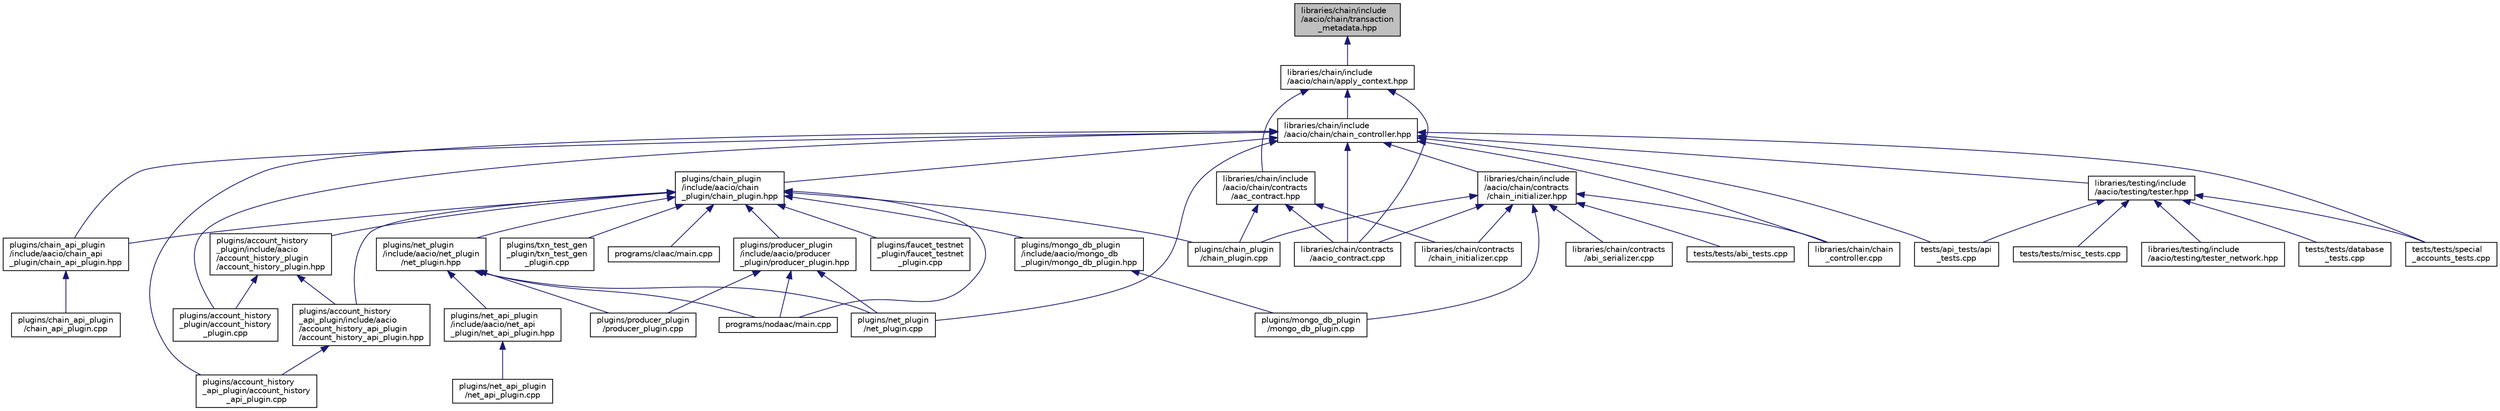 digraph "libraries/chain/include/aacio/chain/transaction_metadata.hpp"
{
  edge [fontname="Helvetica",fontsize="10",labelfontname="Helvetica",labelfontsize="10"];
  node [fontname="Helvetica",fontsize="10",shape=record];
  Node146 [label="libraries/chain/include\l/aacio/chain/transaction\l_metadata.hpp",height=0.2,width=0.4,color="black", fillcolor="grey75", style="filled", fontcolor="black"];
  Node146 -> Node147 [dir="back",color="midnightblue",fontsize="10",style="solid"];
  Node147 [label="libraries/chain/include\l/aacio/chain/apply_context.hpp",height=0.2,width=0.4,color="black", fillcolor="white", style="filled",URL="$apply__context_8hpp.html"];
  Node147 -> Node148 [dir="back",color="midnightblue",fontsize="10",style="solid"];
  Node148 [label="libraries/chain/contracts\l/aacio_contract.cpp",height=0.2,width=0.4,color="black", fillcolor="white", style="filled",URL="$aacio__contract_8cpp.html"];
  Node147 -> Node149 [dir="back",color="midnightblue",fontsize="10",style="solid"];
  Node149 [label="libraries/chain/include\l/aacio/chain/chain_controller.hpp",height=0.2,width=0.4,color="black", fillcolor="white", style="filled",URL="$chain__controller_8hpp.html"];
  Node149 -> Node150 [dir="back",color="midnightblue",fontsize="10",style="solid"];
  Node150 [label="libraries/chain/chain\l_controller.cpp",height=0.2,width=0.4,color="black", fillcolor="white", style="filled",URL="$chain__controller_8cpp.html"];
  Node149 -> Node148 [dir="back",color="midnightblue",fontsize="10",style="solid"];
  Node149 -> Node151 [dir="back",color="midnightblue",fontsize="10",style="solid"];
  Node151 [label="libraries/chain/include\l/aacio/chain/contracts\l/chain_initializer.hpp",height=0.2,width=0.4,color="black", fillcolor="white", style="filled",URL="$chain__initializer_8hpp.html"];
  Node151 -> Node150 [dir="back",color="midnightblue",fontsize="10",style="solid"];
  Node151 -> Node148 [dir="back",color="midnightblue",fontsize="10",style="solid"];
  Node151 -> Node152 [dir="back",color="midnightblue",fontsize="10",style="solid"];
  Node152 [label="libraries/chain/contracts\l/abi_serializer.cpp",height=0.2,width=0.4,color="black", fillcolor="white", style="filled",URL="$abi__serializer_8cpp.html"];
  Node151 -> Node153 [dir="back",color="midnightblue",fontsize="10",style="solid"];
  Node153 [label="libraries/chain/contracts\l/chain_initializer.cpp",height=0.2,width=0.4,color="black", fillcolor="white", style="filled",URL="$chain__initializer_8cpp.html"];
  Node151 -> Node154 [dir="back",color="midnightblue",fontsize="10",style="solid"];
  Node154 [label="plugins/chain_plugin\l/chain_plugin.cpp",height=0.2,width=0.4,color="black", fillcolor="white", style="filled",URL="$chain__plugin_8cpp.html"];
  Node151 -> Node155 [dir="back",color="midnightblue",fontsize="10",style="solid"];
  Node155 [label="plugins/mongo_db_plugin\l/mongo_db_plugin.cpp",height=0.2,width=0.4,color="black", fillcolor="white", style="filled",URL="$mongo__db__plugin_8cpp.html"];
  Node151 -> Node156 [dir="back",color="midnightblue",fontsize="10",style="solid"];
  Node156 [label="tests/tests/abi_tests.cpp",height=0.2,width=0.4,color="black", fillcolor="white", style="filled",URL="$abi__tests_8cpp.html"];
  Node149 -> Node157 [dir="back",color="midnightblue",fontsize="10",style="solid"];
  Node157 [label="libraries/testing/include\l/aacio/testing/tester.hpp",height=0.2,width=0.4,color="black", fillcolor="white", style="filled",URL="$tester_8hpp_source.html"];
  Node157 -> Node158 [dir="back",color="midnightblue",fontsize="10",style="solid"];
  Node158 [label="libraries/testing/include\l/aacio/testing/tester_network.hpp",height=0.2,width=0.4,color="black", fillcolor="white", style="filled",URL="$tester__network_8hpp_source.html"];
  Node157 -> Node159 [dir="back",color="midnightblue",fontsize="10",style="solid"];
  Node159 [label="tests/api_tests/api\l_tests.cpp",height=0.2,width=0.4,color="black", fillcolor="white", style="filled",URL="$api__tests_8cpp.html"];
  Node157 -> Node160 [dir="back",color="midnightblue",fontsize="10",style="solid"];
  Node160 [label="tests/tests/database\l_tests.cpp",height=0.2,width=0.4,color="black", fillcolor="white", style="filled",URL="$database__tests_8cpp.html"];
  Node157 -> Node161 [dir="back",color="midnightblue",fontsize="10",style="solid"];
  Node161 [label="tests/tests/misc_tests.cpp",height=0.2,width=0.4,color="black", fillcolor="white", style="filled",URL="$misc__tests_8cpp.html"];
  Node157 -> Node162 [dir="back",color="midnightblue",fontsize="10",style="solid"];
  Node162 [label="tests/tests/special\l_accounts_tests.cpp",height=0.2,width=0.4,color="black", fillcolor="white", style="filled",URL="$special__accounts__tests_8cpp.html"];
  Node149 -> Node163 [dir="back",color="midnightblue",fontsize="10",style="solid"];
  Node163 [label="plugins/account_history\l_api_plugin/account_history\l_api_plugin.cpp",height=0.2,width=0.4,color="black", fillcolor="white", style="filled",URL="$account__history__api__plugin_8cpp.html"];
  Node149 -> Node164 [dir="back",color="midnightblue",fontsize="10",style="solid"];
  Node164 [label="plugins/account_history\l_plugin/account_history\l_plugin.cpp",height=0.2,width=0.4,color="black", fillcolor="white", style="filled",URL="$account__history__plugin_8cpp.html"];
  Node149 -> Node165 [dir="back",color="midnightblue",fontsize="10",style="solid"];
  Node165 [label="plugins/chain_api_plugin\l/include/aacio/chain_api\l_plugin/chain_api_plugin.hpp",height=0.2,width=0.4,color="black", fillcolor="white", style="filled",URL="$chain__api__plugin_8hpp.html"];
  Node165 -> Node166 [dir="back",color="midnightblue",fontsize="10",style="solid"];
  Node166 [label="plugins/chain_api_plugin\l/chain_api_plugin.cpp",height=0.2,width=0.4,color="black", fillcolor="white", style="filled",URL="$chain__api__plugin_8cpp.html"];
  Node149 -> Node167 [dir="back",color="midnightblue",fontsize="10",style="solid"];
  Node167 [label="plugins/chain_plugin\l/include/aacio/chain\l_plugin/chain_plugin.hpp",height=0.2,width=0.4,color="black", fillcolor="white", style="filled",URL="$chain__plugin_8hpp.html"];
  Node167 -> Node168 [dir="back",color="midnightblue",fontsize="10",style="solid"];
  Node168 [label="plugins/account_history\l_api_plugin/include/aacio\l/account_history_api_plugin\l/account_history_api_plugin.hpp",height=0.2,width=0.4,color="black", fillcolor="white", style="filled",URL="$account__history__api__plugin_8hpp.html"];
  Node168 -> Node163 [dir="back",color="midnightblue",fontsize="10",style="solid"];
  Node167 -> Node169 [dir="back",color="midnightblue",fontsize="10",style="solid"];
  Node169 [label="plugins/account_history\l_plugin/include/aacio\l/account_history_plugin\l/account_history_plugin.hpp",height=0.2,width=0.4,color="black", fillcolor="white", style="filled",URL="$account__history__plugin_8hpp.html"];
  Node169 -> Node168 [dir="back",color="midnightblue",fontsize="10",style="solid"];
  Node169 -> Node164 [dir="back",color="midnightblue",fontsize="10",style="solid"];
  Node167 -> Node165 [dir="back",color="midnightblue",fontsize="10",style="solid"];
  Node167 -> Node154 [dir="back",color="midnightblue",fontsize="10",style="solid"];
  Node167 -> Node170 [dir="back",color="midnightblue",fontsize="10",style="solid"];
  Node170 [label="plugins/faucet_testnet\l_plugin/faucet_testnet\l_plugin.cpp",height=0.2,width=0.4,color="black", fillcolor="white", style="filled",URL="$faucet__testnet__plugin_8cpp.html"];
  Node167 -> Node171 [dir="back",color="midnightblue",fontsize="10",style="solid"];
  Node171 [label="plugins/mongo_db_plugin\l/include/aacio/mongo_db\l_plugin/mongo_db_plugin.hpp",height=0.2,width=0.4,color="black", fillcolor="white", style="filled",URL="$mongo__db__plugin_8hpp.html"];
  Node171 -> Node155 [dir="back",color="midnightblue",fontsize="10",style="solid"];
  Node167 -> Node172 [dir="back",color="midnightblue",fontsize="10",style="solid"];
  Node172 [label="plugins/net_plugin\l/include/aacio/net_plugin\l/net_plugin.hpp",height=0.2,width=0.4,color="black", fillcolor="white", style="filled",URL="$net__plugin_8hpp.html"];
  Node172 -> Node173 [dir="back",color="midnightblue",fontsize="10",style="solid"];
  Node173 [label="plugins/net_api_plugin\l/include/aacio/net_api\l_plugin/net_api_plugin.hpp",height=0.2,width=0.4,color="black", fillcolor="white", style="filled",URL="$net__api__plugin_8hpp.html"];
  Node173 -> Node174 [dir="back",color="midnightblue",fontsize="10",style="solid"];
  Node174 [label="plugins/net_api_plugin\l/net_api_plugin.cpp",height=0.2,width=0.4,color="black", fillcolor="white", style="filled",URL="$net__api__plugin_8cpp.html"];
  Node172 -> Node175 [dir="back",color="midnightblue",fontsize="10",style="solid"];
  Node175 [label="plugins/net_plugin\l/net_plugin.cpp",height=0.2,width=0.4,color="black", fillcolor="white", style="filled",URL="$net__plugin_8cpp.html"];
  Node172 -> Node176 [dir="back",color="midnightblue",fontsize="10",style="solid"];
  Node176 [label="plugins/producer_plugin\l/producer_plugin.cpp",height=0.2,width=0.4,color="black", fillcolor="white", style="filled",URL="$producer__plugin_8cpp.html"];
  Node172 -> Node177 [dir="back",color="midnightblue",fontsize="10",style="solid"];
  Node177 [label="programs/nodaac/main.cpp",height=0.2,width=0.4,color="black", fillcolor="white", style="filled",URL="$programs_2nodaac_2main_8cpp.html"];
  Node167 -> Node178 [dir="back",color="midnightblue",fontsize="10",style="solid"];
  Node178 [label="plugins/producer_plugin\l/include/aacio/producer\l_plugin/producer_plugin.hpp",height=0.2,width=0.4,color="black", fillcolor="white", style="filled",URL="$producer__plugin_8hpp.html"];
  Node178 -> Node175 [dir="back",color="midnightblue",fontsize="10",style="solid"];
  Node178 -> Node176 [dir="back",color="midnightblue",fontsize="10",style="solid"];
  Node178 -> Node177 [dir="back",color="midnightblue",fontsize="10",style="solid"];
  Node167 -> Node179 [dir="back",color="midnightblue",fontsize="10",style="solid"];
  Node179 [label="plugins/txn_test_gen\l_plugin/txn_test_gen\l_plugin.cpp",height=0.2,width=0.4,color="black", fillcolor="white", style="filled",URL="$txn__test__gen__plugin_8cpp.html"];
  Node167 -> Node180 [dir="back",color="midnightblue",fontsize="10",style="solid"];
  Node180 [label="programs/claac/main.cpp",height=0.2,width=0.4,color="black", fillcolor="white", style="filled",URL="$programs_2claac_2main_8cpp.html"];
  Node167 -> Node177 [dir="back",color="midnightblue",fontsize="10",style="solid"];
  Node149 -> Node175 [dir="back",color="midnightblue",fontsize="10",style="solid"];
  Node149 -> Node159 [dir="back",color="midnightblue",fontsize="10",style="solid"];
  Node149 -> Node162 [dir="back",color="midnightblue",fontsize="10",style="solid"];
  Node147 -> Node181 [dir="back",color="midnightblue",fontsize="10",style="solid"];
  Node181 [label="libraries/chain/include\l/aacio/chain/contracts\l/aac_contract.hpp",height=0.2,width=0.4,color="black", fillcolor="white", style="filled",URL="$aac__contract_8hpp.html"];
  Node181 -> Node148 [dir="back",color="midnightblue",fontsize="10",style="solid"];
  Node181 -> Node153 [dir="back",color="midnightblue",fontsize="10",style="solid"];
  Node181 -> Node154 [dir="back",color="midnightblue",fontsize="10",style="solid"];
}
